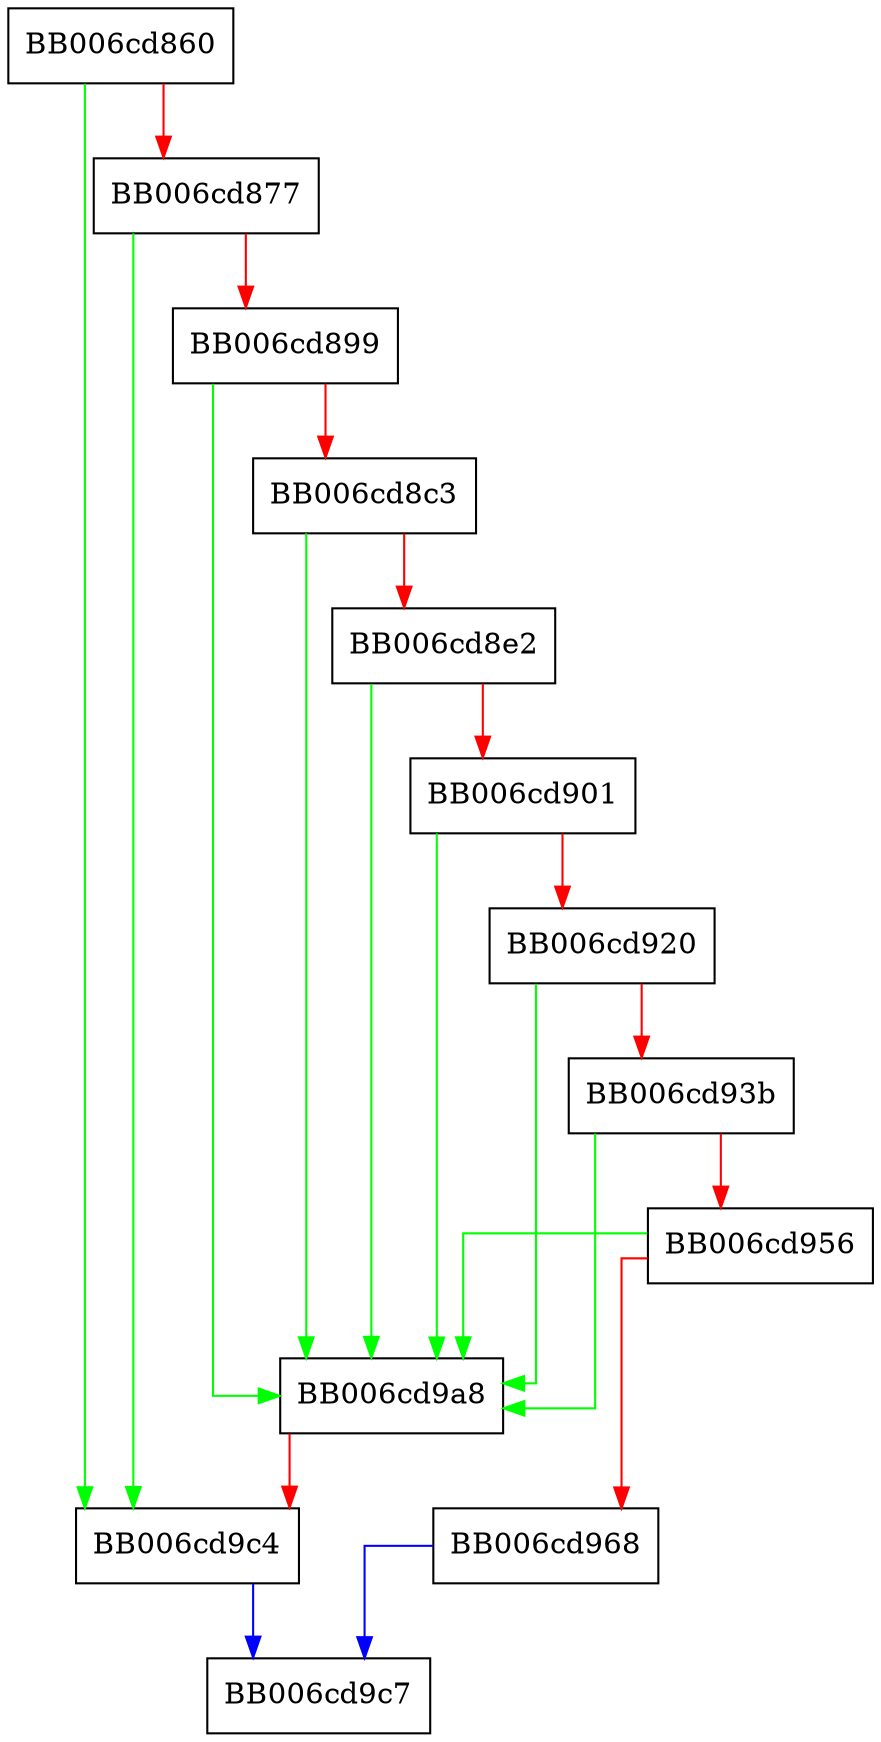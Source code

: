 digraph x942kdf_dup {
  node [shape="box"];
  graph [splines=ortho];
  BB006cd860 -> BB006cd9c4 [color="green"];
  BB006cd860 -> BB006cd877 [color="red"];
  BB006cd877 -> BB006cd9c4 [color="green"];
  BB006cd877 -> BB006cd899 [color="red"];
  BB006cd899 -> BB006cd9a8 [color="green"];
  BB006cd899 -> BB006cd8c3 [color="red"];
  BB006cd8c3 -> BB006cd9a8 [color="green"];
  BB006cd8c3 -> BB006cd8e2 [color="red"];
  BB006cd8e2 -> BB006cd9a8 [color="green"];
  BB006cd8e2 -> BB006cd901 [color="red"];
  BB006cd901 -> BB006cd9a8 [color="green"];
  BB006cd901 -> BB006cd920 [color="red"];
  BB006cd920 -> BB006cd9a8 [color="green"];
  BB006cd920 -> BB006cd93b [color="red"];
  BB006cd93b -> BB006cd9a8 [color="green"];
  BB006cd93b -> BB006cd956 [color="red"];
  BB006cd956 -> BB006cd9a8 [color="green"];
  BB006cd956 -> BB006cd968 [color="red"];
  BB006cd968 -> BB006cd9c7 [color="blue"];
  BB006cd9a8 -> BB006cd9c4 [color="red"];
  BB006cd9c4 -> BB006cd9c7 [color="blue"];
}